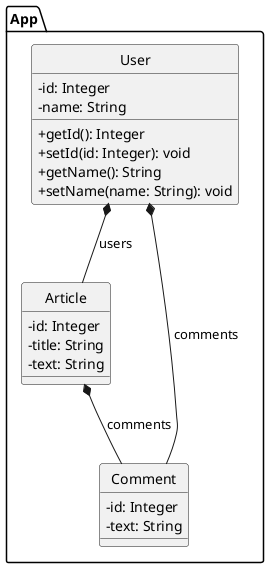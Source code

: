 @startuml
skinparam classAttributeIconSize 0
skinparam monochrome true
hide circle

package App{

    User *-- Article: users
    User *-- Comment: comments
    Article *-- Comment: comments

    class User{
      -id: Integer
      -name: String
      +getId(): Integer
      +setId(id: Integer): void
      +getName(): String
      +setName(name: String): void
    }

    class Article{
      -id: Integer
      -title: String
      -text: String
    }

    class Comment{
      -id: Integer
      -text: String
    }
}
@enduml
